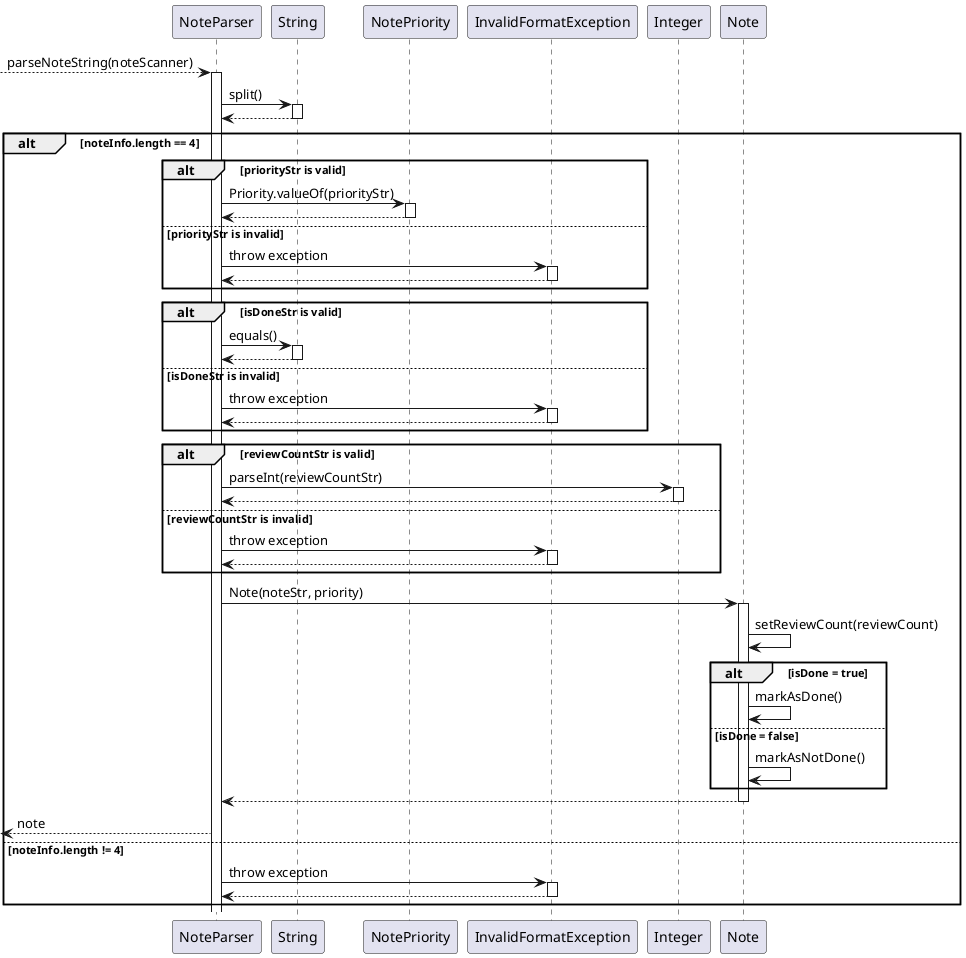 @startuml
    --> NoteParser: parseNoteString(noteScanner)
    activate NoteParser
    NoteParser -> String: split()
    activate String
    String --> NoteParser
    deactivate String
    alt noteInfo.length == 4
        alt priorityStr is valid
            NoteParser -> NotePriority: Priority.valueOf(priorityStr)
            activate NotePriority
            NotePriority --> NoteParser
            deactivate NotePriority
        else priorityStr is invalid
            NoteParser -> InvalidFormatException: throw exception
            activate InvalidFormatException
            InvalidFormatException --> NoteParser
            deactivate InvalidFormatException
        end
        alt isDoneStr is valid
            NoteParser -> String: equals()
            activate String
            String --> NoteParser
            deactivate String
        else isDoneStr is invalid
            NoteParser -> InvalidFormatException: throw exception
            activate InvalidFormatException
            InvalidFormatException --> NoteParser
            deactivate InvalidFormatException
        end
        alt reviewCountStr is valid
            NoteParser -> Integer: parseInt(reviewCountStr)
            activate Integer
            Integer --> NoteParser
            deactivate Integer
        else reviewCountStr is invalid
            NoteParser -> InvalidFormatException: throw exception
            activate InvalidFormatException
            InvalidFormatException --> NoteParser
            deactivate InvalidFormatException
        end
        NoteParser -> Note: Note(noteStr, priority)
        activate Note
        Note -> Note: setReviewCount(reviewCount)
        alt isDone = true
            Note -> Note: markAsDone()
        else isDone = false
            Note -> Note: markAsNotDone()
        end
        Note --> NoteParser
        deactivate Note
        <-- NoteParser: note
    else noteInfo.length != 4
            NoteParser -> InvalidFormatException: throw exception
            activate InvalidFormatException
            InvalidFormatException --> NoteParser
            deactivate InvalidFormatException
    end
@enduml
